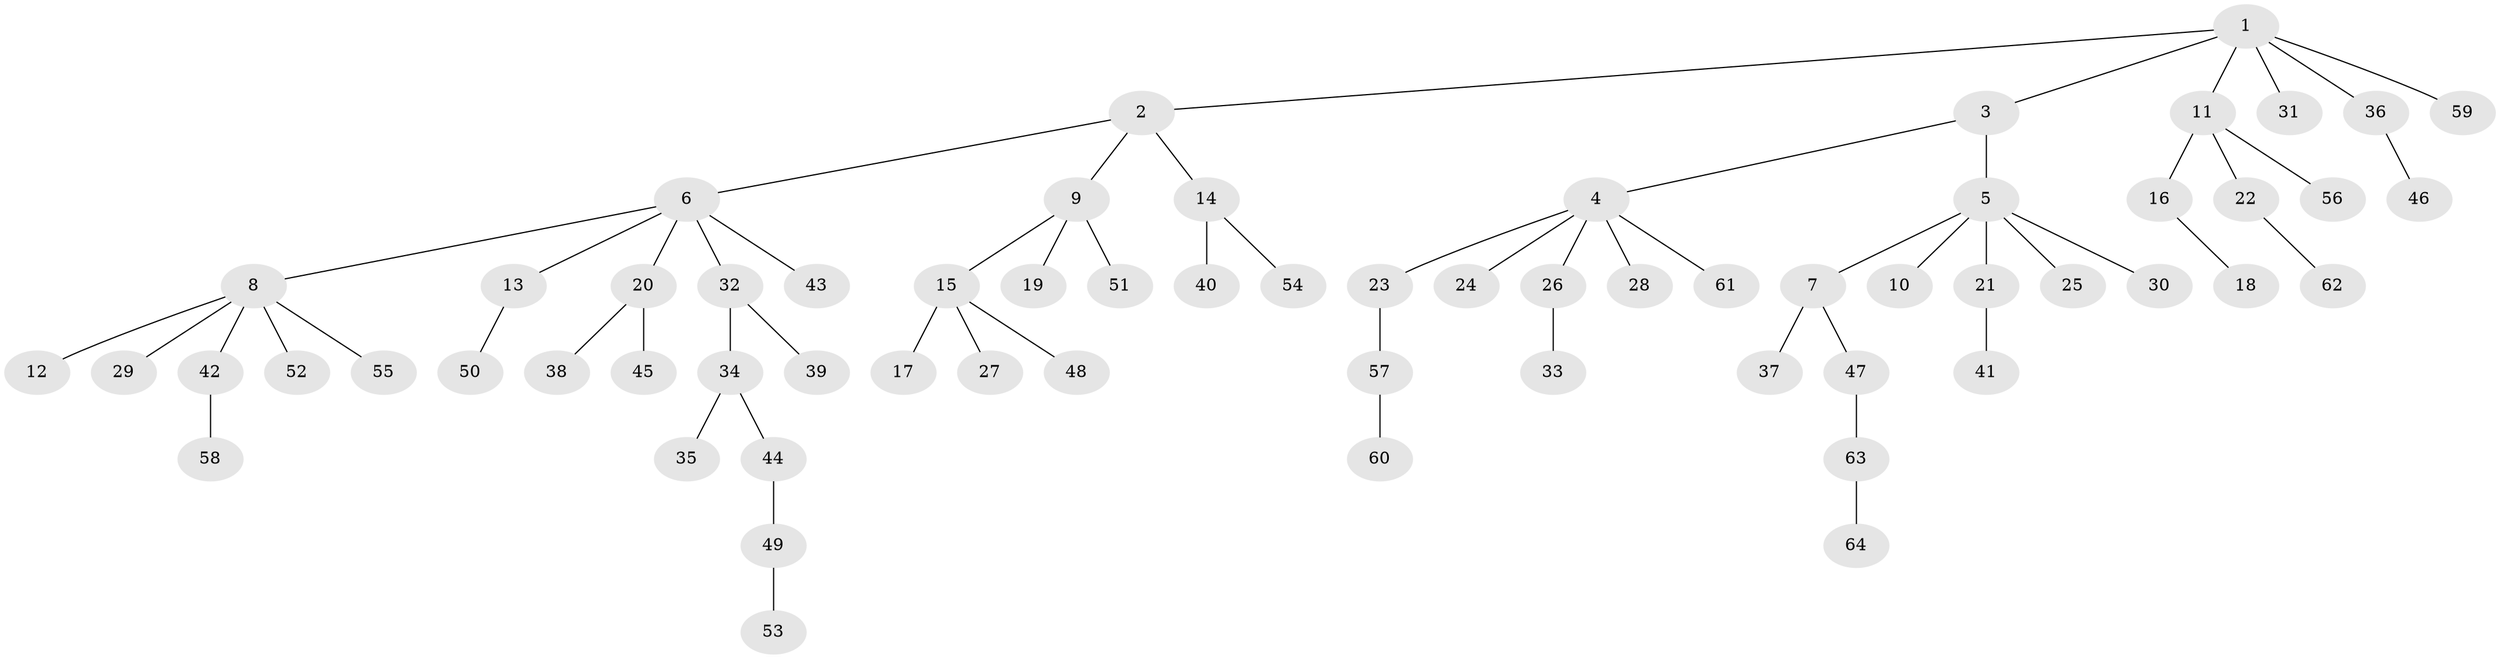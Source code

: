 // coarse degree distribution, {6: 0.043478260869565216, 5: 0.08695652173913043, 3: 0.06521739130434782, 7: 0.021739130434782608, 4: 0.021739130434782608, 1: 0.6956521739130435, 2: 0.06521739130434782}
// Generated by graph-tools (version 1.1) at 2025/24/03/03/25 07:24:06]
// undirected, 64 vertices, 63 edges
graph export_dot {
graph [start="1"]
  node [color=gray90,style=filled];
  1;
  2;
  3;
  4;
  5;
  6;
  7;
  8;
  9;
  10;
  11;
  12;
  13;
  14;
  15;
  16;
  17;
  18;
  19;
  20;
  21;
  22;
  23;
  24;
  25;
  26;
  27;
  28;
  29;
  30;
  31;
  32;
  33;
  34;
  35;
  36;
  37;
  38;
  39;
  40;
  41;
  42;
  43;
  44;
  45;
  46;
  47;
  48;
  49;
  50;
  51;
  52;
  53;
  54;
  55;
  56;
  57;
  58;
  59;
  60;
  61;
  62;
  63;
  64;
  1 -- 2;
  1 -- 3;
  1 -- 11;
  1 -- 31;
  1 -- 36;
  1 -- 59;
  2 -- 6;
  2 -- 9;
  2 -- 14;
  3 -- 4;
  3 -- 5;
  4 -- 23;
  4 -- 24;
  4 -- 26;
  4 -- 28;
  4 -- 61;
  5 -- 7;
  5 -- 10;
  5 -- 21;
  5 -- 25;
  5 -- 30;
  6 -- 8;
  6 -- 13;
  6 -- 20;
  6 -- 32;
  6 -- 43;
  7 -- 37;
  7 -- 47;
  8 -- 12;
  8 -- 29;
  8 -- 42;
  8 -- 52;
  8 -- 55;
  9 -- 15;
  9 -- 19;
  9 -- 51;
  11 -- 16;
  11 -- 22;
  11 -- 56;
  13 -- 50;
  14 -- 40;
  14 -- 54;
  15 -- 17;
  15 -- 27;
  15 -- 48;
  16 -- 18;
  20 -- 38;
  20 -- 45;
  21 -- 41;
  22 -- 62;
  23 -- 57;
  26 -- 33;
  32 -- 34;
  32 -- 39;
  34 -- 35;
  34 -- 44;
  36 -- 46;
  42 -- 58;
  44 -- 49;
  47 -- 63;
  49 -- 53;
  57 -- 60;
  63 -- 64;
}
